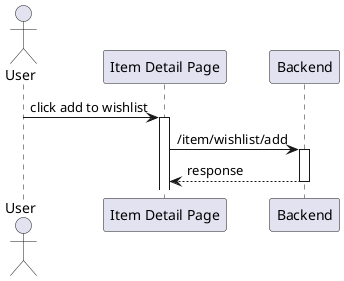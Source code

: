 @startuml add to wishlist
'autonumber 1.1.1

actor User as u

' Box "front end"
participant "Item Detail Page" as detail
' end box

participant "Backend" as be

u -> detail++ : click add to wishlist
detail -> be++ : /item/wishlist/add
return response

@enduml